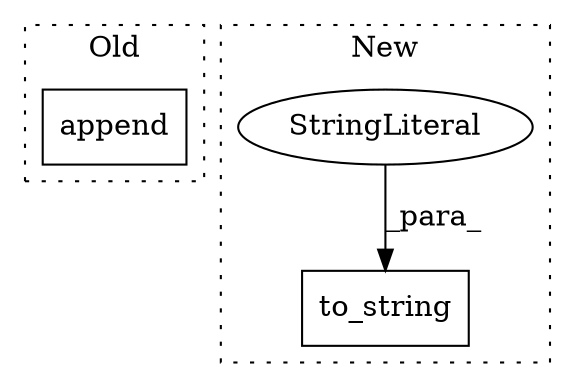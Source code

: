 digraph G {
subgraph cluster0 {
1 [label="append" a="32" s="2988,2998" l="7,1" shape="box"];
label = "Old";
style="dotted";
}
subgraph cluster1 {
2 [label="to_string" a="32" s="2535,2561" l="10,1" shape="box"];
3 [label="StringLiteral" a="45" s="2551" l="10" shape="ellipse"];
label = "New";
style="dotted";
}
3 -> 2 [label="_para_"];
}